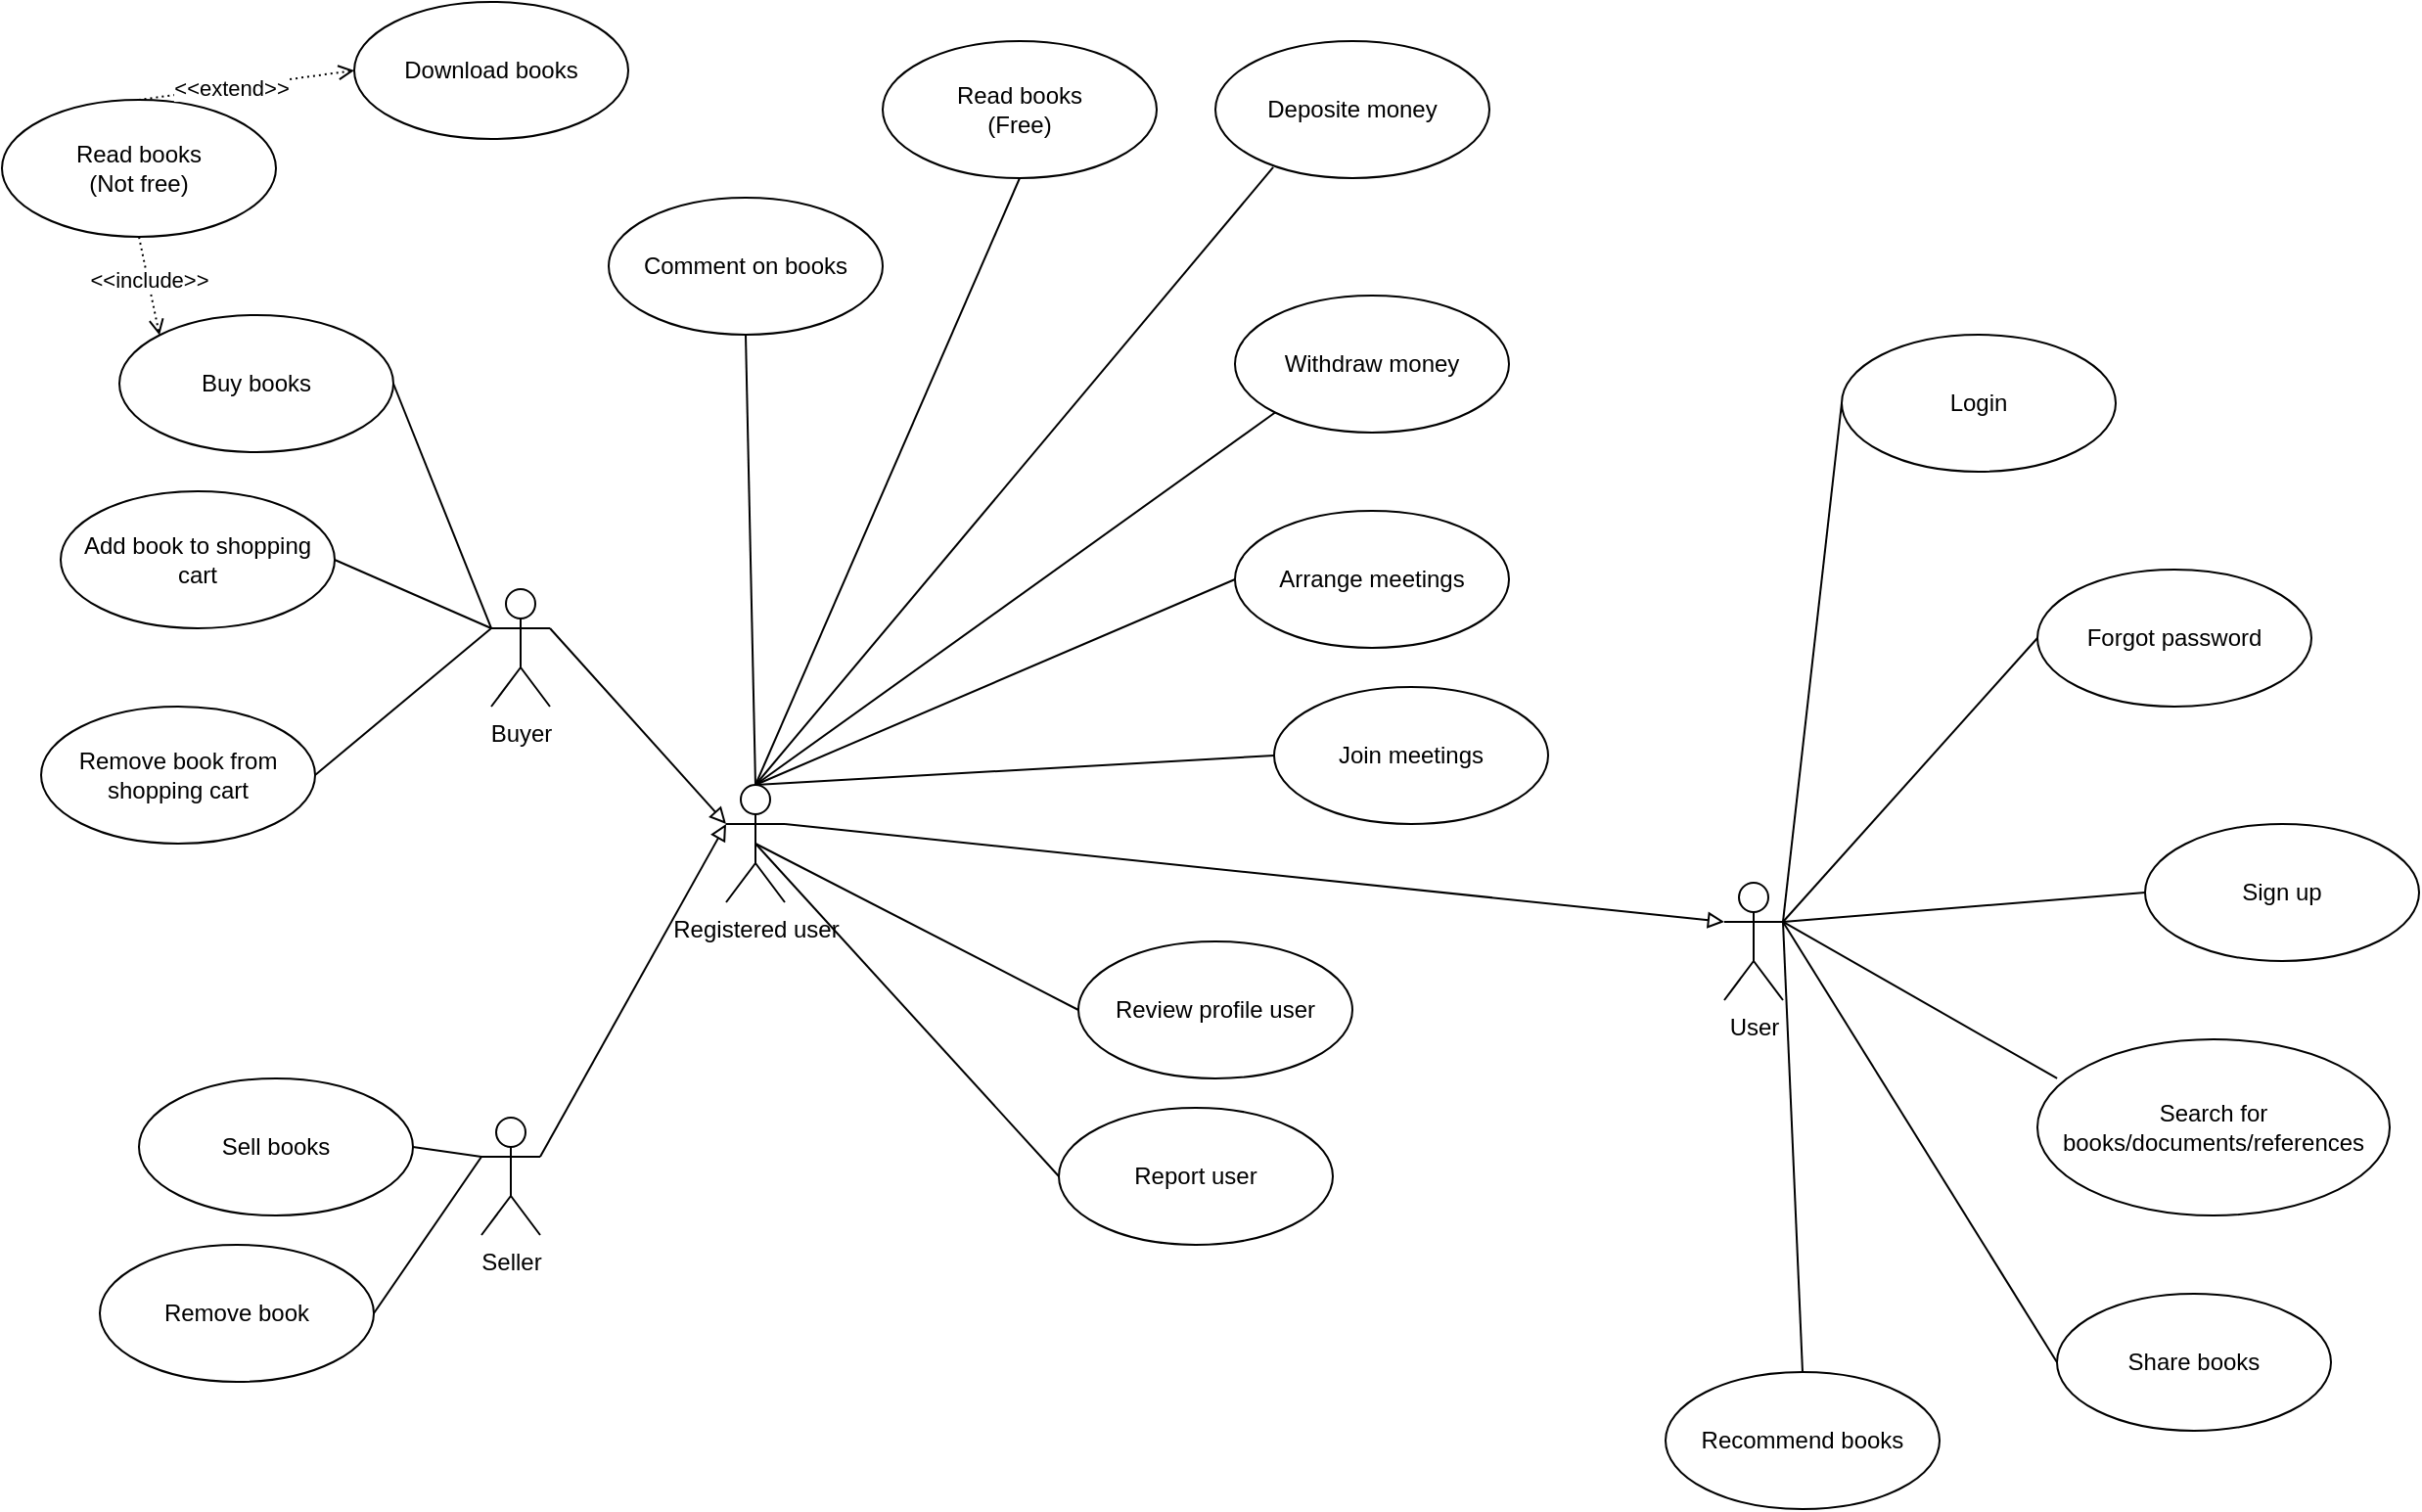 <mxfile version="22.1.0" type="google">
  <diagram name="Page-1" id="3DCe_LU1ckT0xYhO1zYa">
    <mxGraphModel grid="1" page="1" gridSize="10" guides="1" tooltips="1" connect="1" arrows="1" fold="1" pageScale="1" pageWidth="850" pageHeight="1100" math="0" shadow="0">
      <root>
        <mxCell id="0" />
        <mxCell id="1" parent="0" />
        <mxCell id="3NocxtiECjUPFAUY417Z-1" value="User" style="shape=umlActor;verticalLabelPosition=bottom;verticalAlign=top;html=1;outlineConnect=0;" vertex="1" parent="1">
          <mxGeometry x="920" y="460" width="30" height="60" as="geometry" />
        </mxCell>
        <mxCell id="3NocxtiECjUPFAUY417Z-3" value="Search for books/documents/references" style="ellipse;whiteSpace=wrap;html=1;" vertex="1" parent="1">
          <mxGeometry x="1080" y="540" width="180" height="90" as="geometry" />
        </mxCell>
        <mxCell id="3NocxtiECjUPFAUY417Z-7" value="Forgot password" style="ellipse;whiteSpace=wrap;html=1;" vertex="1" parent="1">
          <mxGeometry x="1080" y="300" width="140" height="70" as="geometry" />
        </mxCell>
        <mxCell id="3NocxtiECjUPFAUY417Z-8" value="Login" style="ellipse;whiteSpace=wrap;html=1;" vertex="1" parent="1">
          <mxGeometry x="980" y="180" width="140" height="70" as="geometry" />
        </mxCell>
        <mxCell id="3NocxtiECjUPFAUY417Z-9" value="Sign up" style="ellipse;whiteSpace=wrap;html=1;" vertex="1" parent="1">
          <mxGeometry x="1135" y="430" width="140" height="70" as="geometry" />
        </mxCell>
        <mxCell id="3NocxtiECjUPFAUY417Z-11" value="Withdraw money" style="ellipse;whiteSpace=wrap;html=1;" vertex="1" parent="1">
          <mxGeometry x="670" y="160" width="140" height="70" as="geometry" />
        </mxCell>
        <mxCell id="3NocxtiECjUPFAUY417Z-12" value="Sell books" style="ellipse;whiteSpace=wrap;html=1;" vertex="1" parent="1">
          <mxGeometry x="110" y="560" width="140" height="70" as="geometry" />
        </mxCell>
        <mxCell id="3NocxtiECjUPFAUY417Z-13" value="Deposite money" style="ellipse;whiteSpace=wrap;html=1;" vertex="1" parent="1">
          <mxGeometry x="660" y="30" width="140" height="70" as="geometry" />
        </mxCell>
        <mxCell id="3NocxtiECjUPFAUY417Z-14" value="Buy books" style="ellipse;whiteSpace=wrap;html=1;" vertex="1" parent="1">
          <mxGeometry x="100" y="170" width="140" height="70" as="geometry" />
        </mxCell>
        <mxCell id="3NocxtiECjUPFAUY417Z-15" value="Recommend books" style="ellipse;whiteSpace=wrap;html=1;" vertex="1" parent="1">
          <mxGeometry x="890" y="710" width="140" height="70" as="geometry" />
        </mxCell>
        <mxCell id="3NocxtiECjUPFAUY417Z-16" value="Seller" style="shape=umlActor;html=1;verticalLabelPosition=bottom;verticalAlign=top;align=center;" vertex="1" parent="1">
          <mxGeometry x="285" y="580" width="30" height="60" as="geometry" />
        </mxCell>
        <mxCell id="3NocxtiECjUPFAUY417Z-17" value="Buyer" style="shape=umlActor;html=1;verticalLabelPosition=bottom;verticalAlign=top;align=center;" vertex="1" parent="1">
          <mxGeometry x="290" y="310" width="30" height="60" as="geometry" />
        </mxCell>
        <mxCell id="3NocxtiECjUPFAUY417Z-18" value="Registered user" style="shape=umlActor;html=1;verticalLabelPosition=bottom;verticalAlign=top;align=center;" vertex="1" parent="1">
          <mxGeometry x="410" y="410" width="30" height="60" as="geometry" />
        </mxCell>
        <mxCell id="3NocxtiECjUPFAUY417Z-20" value="" style="endArrow=none;html=1;rounded=0;entryX=1;entryY=0.333;entryDx=0;entryDy=0;exitX=0;exitY=0.5;exitDx=0;exitDy=0;entryPerimeter=0;" edge="1" parent="1" source="3NocxtiECjUPFAUY417Z-7" target="3NocxtiECjUPFAUY417Z-1">
          <mxGeometry width="50" height="50" relative="1" as="geometry">
            <mxPoint x="615" y="440" as="sourcePoint" />
            <mxPoint x="715" y="675" as="targetPoint" />
          </mxGeometry>
        </mxCell>
        <mxCell id="3NocxtiECjUPFAUY417Z-21" value="" style="endArrow=none;html=1;rounded=0;entryX=1;entryY=0.333;entryDx=0;entryDy=0;exitX=0;exitY=0.5;exitDx=0;exitDy=0;entryPerimeter=0;" edge="1" parent="1" source="3NocxtiECjUPFAUY417Z-8" target="3NocxtiECjUPFAUY417Z-1">
          <mxGeometry width="50" height="50" relative="1" as="geometry">
            <mxPoint x="690" y="340" as="sourcePoint" />
            <mxPoint x="790" y="575" as="targetPoint" />
          </mxGeometry>
        </mxCell>
        <mxCell id="3NocxtiECjUPFAUY417Z-22" value="" style="endArrow=none;html=1;rounded=0;entryX=1;entryY=0.333;entryDx=0;entryDy=0;exitX=0;exitY=0.5;exitDx=0;exitDy=0;entryPerimeter=0;" edge="1" parent="1" source="3NocxtiECjUPFAUY417Z-9" target="3NocxtiECjUPFAUY417Z-1">
          <mxGeometry width="50" height="50" relative="1" as="geometry">
            <mxPoint x="785" y="280" as="sourcePoint" />
            <mxPoint x="885" y="515" as="targetPoint" />
          </mxGeometry>
        </mxCell>
        <mxCell id="3NocxtiECjUPFAUY417Z-23" value="" style="endArrow=none;html=1;rounded=0;entryX=0.5;entryY=1;entryDx=0;entryDy=0;exitX=0;exitY=0;exitDx=0;exitDy=0;dashed=1;dashPattern=1 2;strokeColor=#000000;startArrow=open;startFill=0;" edge="1" parent="1" source="3NocxtiECjUPFAUY417Z-14" target="J7CmLcKP3jn_-lpBZ1E7-14">
          <mxGeometry width="50" height="50" relative="1" as="geometry">
            <mxPoint x="570" y="460" as="sourcePoint" />
            <mxPoint x="81.18" y="210.7" as="targetPoint" />
          </mxGeometry>
        </mxCell>
        <mxCell id="J7CmLcKP3jn_-lpBZ1E7-8" value="&amp;lt;&amp;lt;include&amp;gt;&amp;gt;" style="edgeLabel;html=1;align=center;verticalAlign=middle;resizable=0;points=[];" connectable="0" vertex="1" parent="3NocxtiECjUPFAUY417Z-23">
          <mxGeometry x="0.14" relative="1" as="geometry">
            <mxPoint as="offset" />
          </mxGeometry>
        </mxCell>
        <mxCell id="3NocxtiECjUPFAUY417Z-24" value="" style="endArrow=none;html=1;rounded=0;entryX=0;entryY=0.333;entryDx=0;entryDy=0;exitX=1;exitY=0.5;exitDx=0;exitDy=0;entryPerimeter=0;" edge="1" parent="1" source="3NocxtiECjUPFAUY417Z-14" target="3NocxtiECjUPFAUY417Z-17">
          <mxGeometry width="50" height="50" relative="1" as="geometry">
            <mxPoint x="210" y="370" as="sourcePoint" />
            <mxPoint x="310" y="605" as="targetPoint" />
          </mxGeometry>
        </mxCell>
        <mxCell id="3NocxtiECjUPFAUY417Z-25" value="" style="endArrow=none;html=1;rounded=0;entryX=0.056;entryY=0.222;entryDx=0;entryDy=0;exitX=1;exitY=0.333;exitDx=0;exitDy=0;exitPerimeter=0;entryPerimeter=0;" edge="1" parent="1" source="3NocxtiECjUPFAUY417Z-1" target="3NocxtiECjUPFAUY417Z-3">
          <mxGeometry width="50" height="50" relative="1" as="geometry">
            <mxPoint x="690" y="610" as="sourcePoint" />
            <mxPoint x="790" y="845" as="targetPoint" />
          </mxGeometry>
        </mxCell>
        <mxCell id="3NocxtiECjUPFAUY417Z-31" value="" style="endArrow=none;html=1;rounded=0;exitX=0;exitY=0.333;exitDx=0;exitDy=0;exitPerimeter=0;entryX=1;entryY=0.333;entryDx=0;entryDy=0;entryPerimeter=0;startArrow=block;startFill=0;" edge="1" parent="1" source="3NocxtiECjUPFAUY417Z-18" target="3NocxtiECjUPFAUY417Z-16">
          <mxGeometry width="50" height="50" relative="1" as="geometry">
            <mxPoint x="770" y="720" as="sourcePoint" />
            <mxPoint x="870" y="955" as="targetPoint" />
          </mxGeometry>
        </mxCell>
        <mxCell id="3NocxtiECjUPFAUY417Z-32" value="" style="endArrow=none;html=1;rounded=0;exitX=0;exitY=0.333;exitDx=0;exitDy=0;exitPerimeter=0;entryX=1;entryY=0.333;entryDx=0;entryDy=0;entryPerimeter=0;startArrow=block;startFill=0;" edge="1" parent="1" source="3NocxtiECjUPFAUY417Z-18" target="3NocxtiECjUPFAUY417Z-17">
          <mxGeometry width="50" height="50" relative="1" as="geometry">
            <mxPoint x="520" y="625" as="sourcePoint" />
            <mxPoint x="830" y="795" as="targetPoint" />
          </mxGeometry>
        </mxCell>
        <mxCell id="3NocxtiECjUPFAUY417Z-33" value="" style="endArrow=none;html=1;rounded=0;entryX=1;entryY=0.333;entryDx=0;entryDy=0;exitX=0;exitY=0.333;exitDx=0;exitDy=0;exitPerimeter=0;entryPerimeter=0;startArrow=block;startFill=0;" edge="1" parent="1" source="3NocxtiECjUPFAUY417Z-1" target="3NocxtiECjUPFAUY417Z-18">
          <mxGeometry width="50" height="50" relative="1" as="geometry">
            <mxPoint x="890" y="595" as="sourcePoint" />
            <mxPoint x="990" y="830" as="targetPoint" />
          </mxGeometry>
        </mxCell>
        <mxCell id="3NocxtiECjUPFAUY417Z-40" value="" style="endArrow=none;html=1;rounded=0;entryX=0.5;entryY=0;entryDx=0;entryDy=0;exitX=0;exitY=1;exitDx=0;exitDy=0;entryPerimeter=0;" edge="1" parent="1" source="3NocxtiECjUPFAUY417Z-11" target="3NocxtiECjUPFAUY417Z-18">
          <mxGeometry width="50" height="50" relative="1" as="geometry">
            <mxPoint x="960" y="110" as="sourcePoint" />
            <mxPoint x="1060" y="345" as="targetPoint" />
          </mxGeometry>
        </mxCell>
        <mxCell id="3NocxtiECjUPFAUY417Z-41" value="" style="endArrow=none;html=1;rounded=0;entryX=0.5;entryY=0;entryDx=0;entryDy=0;exitX=0.211;exitY=0.921;exitDx=0;exitDy=0;exitPerimeter=0;entryPerimeter=0;" edge="1" parent="1" source="3NocxtiECjUPFAUY417Z-13" target="3NocxtiECjUPFAUY417Z-18">
          <mxGeometry width="50" height="50" relative="1" as="geometry">
            <mxPoint x="650" y="210" as="sourcePoint" />
            <mxPoint x="750" y="445" as="targetPoint" />
          </mxGeometry>
        </mxCell>
        <mxCell id="3NocxtiECjUPFAUY417Z-42" value="" style="endArrow=none;html=1;rounded=0;entryX=0;entryY=0.333;entryDx=0;entryDy=0;exitX=1;exitY=0.5;exitDx=0;exitDy=0;entryPerimeter=0;" edge="1" parent="1" source="3NocxtiECjUPFAUY417Z-12" target="3NocxtiECjUPFAUY417Z-16">
          <mxGeometry width="50" height="50" relative="1" as="geometry">
            <mxPoint x="250" y="660" as="sourcePoint" />
            <mxPoint x="350" y="895" as="targetPoint" />
          </mxGeometry>
        </mxCell>
        <mxCell id="J7CmLcKP3jn_-lpBZ1E7-10" value="Comment on books" style="ellipse;whiteSpace=wrap;html=1;" vertex="1" parent="1">
          <mxGeometry x="350" y="110" width="140" height="70" as="geometry" />
        </mxCell>
        <mxCell id="J7CmLcKP3jn_-lpBZ1E7-14" value="Read books&lt;br&gt;(Not free)" style="ellipse;whiteSpace=wrap;html=1;" vertex="1" parent="1">
          <mxGeometry x="40" y="60" width="140" height="70" as="geometry" />
        </mxCell>
        <mxCell id="J7CmLcKP3jn_-lpBZ1E7-16" value="Read books&lt;br&gt;(Free)" style="ellipse;whiteSpace=wrap;html=1;" vertex="1" parent="1">
          <mxGeometry x="490" y="30" width="140" height="70" as="geometry" />
        </mxCell>
        <mxCell id="J7CmLcKP3jn_-lpBZ1E7-19" value="" style="endArrow=none;html=1;rounded=0;entryX=0.5;entryY=0;entryDx=0;entryDy=0;exitX=0.5;exitY=1;exitDx=0;exitDy=0;entryPerimeter=0;" edge="1" parent="1" source="J7CmLcKP3jn_-lpBZ1E7-16" target="3NocxtiECjUPFAUY417Z-18">
          <mxGeometry width="50" height="50" relative="1" as="geometry">
            <mxPoint x="535" y="220" as="sourcePoint" />
            <mxPoint x="360" y="346" as="targetPoint" />
          </mxGeometry>
        </mxCell>
        <mxCell id="J7CmLcKP3jn_-lpBZ1E7-20" value="" style="endArrow=none;html=1;rounded=0;entryX=0.5;entryY=0;entryDx=0;entryDy=0;exitX=0.5;exitY=1;exitDx=0;exitDy=0;entryPerimeter=0;" edge="1" parent="1" source="J7CmLcKP3jn_-lpBZ1E7-10" target="3NocxtiECjUPFAUY417Z-18">
          <mxGeometry width="50" height="50" relative="1" as="geometry">
            <mxPoint x="540" y="230" as="sourcePoint" />
            <mxPoint x="435" y="420" as="targetPoint" />
          </mxGeometry>
        </mxCell>
        <mxCell id="J7CmLcKP3jn_-lpBZ1E7-21" value="" style="endArrow=none;html=1;rounded=0;exitX=1;exitY=0.333;exitDx=0;exitDy=0;exitPerimeter=0;entryX=0;entryY=0.5;entryDx=0;entryDy=0;" edge="1" parent="1" source="3NocxtiECjUPFAUY417Z-1" target="J7CmLcKP3jn_-lpBZ1E7-22">
          <mxGeometry width="50" height="50" relative="1" as="geometry">
            <mxPoint x="620" y="490" as="sourcePoint" />
            <mxPoint x="730" y="720" as="targetPoint" />
          </mxGeometry>
        </mxCell>
        <mxCell id="J7CmLcKP3jn_-lpBZ1E7-22" value="Share books" style="ellipse;whiteSpace=wrap;html=1;" vertex="1" parent="1">
          <mxGeometry x="1090" y="670" width="140" height="70" as="geometry" />
        </mxCell>
        <mxCell id="J7CmLcKP3jn_-lpBZ1E7-25" value="" style="endArrow=none;html=1;rounded=0;entryX=0.5;entryY=0;entryDx=0;entryDy=0;entryPerimeter=0;exitX=0;exitY=0.5;exitDx=0;exitDy=0;" edge="1" parent="1" source="J7CmLcKP3jn_-lpBZ1E7-26" target="3NocxtiECjUPFAUY417Z-18">
          <mxGeometry width="50" height="50" relative="1" as="geometry">
            <mxPoint x="720" y="350" as="sourcePoint" />
            <mxPoint x="435" y="420" as="targetPoint" />
          </mxGeometry>
        </mxCell>
        <mxCell id="J7CmLcKP3jn_-lpBZ1E7-26" value="Arrange meetings" style="ellipse;whiteSpace=wrap;html=1;" vertex="1" parent="1">
          <mxGeometry x="670" y="270" width="140" height="70" as="geometry" />
        </mxCell>
        <mxCell id="J7CmLcKP3jn_-lpBZ1E7-27" value="Join meetings" style="ellipse;whiteSpace=wrap;html=1;" vertex="1" parent="1">
          <mxGeometry x="690" y="360" width="140" height="70" as="geometry" />
        </mxCell>
        <mxCell id="J7CmLcKP3jn_-lpBZ1E7-28" value="" style="endArrow=none;html=1;rounded=0;entryX=0.5;entryY=0;entryDx=0;entryDy=0;entryPerimeter=0;exitX=0;exitY=0.5;exitDx=0;exitDy=0;" edge="1" parent="1" source="J7CmLcKP3jn_-lpBZ1E7-27" target="3NocxtiECjUPFAUY417Z-18">
          <mxGeometry width="50" height="50" relative="1" as="geometry">
            <mxPoint x="680" y="315" as="sourcePoint" />
            <mxPoint x="435" y="420" as="targetPoint" />
          </mxGeometry>
        </mxCell>
        <mxCell id="J7CmLcKP3jn_-lpBZ1E7-32" value="" style="endArrow=none;html=1;rounded=0;entryX=0.5;entryY=0.5;entryDx=0;entryDy=0;entryPerimeter=0;exitX=0;exitY=0.5;exitDx=0;exitDy=0;" edge="1" parent="1" source="J7CmLcKP3jn_-lpBZ1E7-33" target="3NocxtiECjUPFAUY417Z-18">
          <mxGeometry width="50" height="50" relative="1" as="geometry">
            <mxPoint x="590" y="530" as="sourcePoint" />
            <mxPoint x="420" y="445" as="targetPoint" />
          </mxGeometry>
        </mxCell>
        <mxCell id="J7CmLcKP3jn_-lpBZ1E7-33" value="Review profile user" style="ellipse;whiteSpace=wrap;html=1;" vertex="1" parent="1">
          <mxGeometry x="590" y="490" width="140" height="70" as="geometry" />
        </mxCell>
        <mxCell id="J7CmLcKP3jn_-lpBZ1E7-34" value="" style="endArrow=none;html=1;rounded=0;entryX=0.5;entryY=0.5;entryDx=0;entryDy=0;entryPerimeter=0;exitX=0;exitY=0.5;exitDx=0;exitDy=0;" edge="1" parent="1" source="J7CmLcKP3jn_-lpBZ1E7-35" target="3NocxtiECjUPFAUY417Z-18">
          <mxGeometry width="50" height="50" relative="1" as="geometry">
            <mxPoint x="570" y="600" as="sourcePoint" />
            <mxPoint x="425" y="440" as="targetPoint" />
          </mxGeometry>
        </mxCell>
        <mxCell id="J7CmLcKP3jn_-lpBZ1E7-35" value="Report user" style="ellipse;whiteSpace=wrap;html=1;" vertex="1" parent="1">
          <mxGeometry x="580" y="575" width="140" height="70" as="geometry" />
        </mxCell>
        <mxCell id="J7CmLcKP3jn_-lpBZ1E7-37" value="Add book to shopping cart" style="ellipse;whiteSpace=wrap;html=1;" vertex="1" parent="1">
          <mxGeometry x="70" y="260" width="140" height="70" as="geometry" />
        </mxCell>
        <mxCell id="J7CmLcKP3jn_-lpBZ1E7-38" value="Remove book from shopping cart" style="ellipse;whiteSpace=wrap;html=1;" vertex="1" parent="1">
          <mxGeometry x="60" y="370" width="140" height="70" as="geometry" />
        </mxCell>
        <mxCell id="J7CmLcKP3jn_-lpBZ1E7-39" value="" style="endArrow=none;html=1;rounded=0;entryX=0;entryY=0.333;entryDx=0;entryDy=0;exitX=1;exitY=0.5;exitDx=0;exitDy=0;entryPerimeter=0;" edge="1" parent="1" source="J7CmLcKP3jn_-lpBZ1E7-37" target="3NocxtiECjUPFAUY417Z-17">
          <mxGeometry width="50" height="50" relative="1" as="geometry">
            <mxPoint x="220" y="300" as="sourcePoint" />
            <mxPoint x="270" y="425" as="targetPoint" />
          </mxGeometry>
        </mxCell>
        <mxCell id="J7CmLcKP3jn_-lpBZ1E7-40" value="" style="endArrow=none;html=1;rounded=0;entryX=0;entryY=0.333;entryDx=0;entryDy=0;exitX=1;exitY=0.5;exitDx=0;exitDy=0;entryPerimeter=0;" edge="1" parent="1" source="J7CmLcKP3jn_-lpBZ1E7-38" target="3NocxtiECjUPFAUY417Z-17">
          <mxGeometry width="50" height="50" relative="1" as="geometry">
            <mxPoint x="205" y="387.5" as="sourcePoint" />
            <mxPoint x="285" y="422.5" as="targetPoint" />
          </mxGeometry>
        </mxCell>
        <mxCell id="J7CmLcKP3jn_-lpBZ1E7-41" value="Remove book" style="ellipse;whiteSpace=wrap;html=1;" vertex="1" parent="1">
          <mxGeometry x="90" y="645" width="140" height="70" as="geometry" />
        </mxCell>
        <mxCell id="J7CmLcKP3jn_-lpBZ1E7-45" value="" style="endArrow=none;html=1;rounded=0;entryX=0;entryY=0.333;entryDx=0;entryDy=0;exitX=1;exitY=0.5;exitDx=0;exitDy=0;entryPerimeter=0;" edge="1" parent="1" source="J7CmLcKP3jn_-lpBZ1E7-41" target="3NocxtiECjUPFAUY417Z-16">
          <mxGeometry width="50" height="50" relative="1" as="geometry">
            <mxPoint x="260" y="605" as="sourcePoint" />
            <mxPoint x="295" y="610" as="targetPoint" />
          </mxGeometry>
        </mxCell>
        <mxCell id="J7CmLcKP3jn_-lpBZ1E7-46" value="Download books" style="ellipse;whiteSpace=wrap;html=1;" vertex="1" parent="1">
          <mxGeometry x="220" y="10" width="140" height="70" as="geometry" />
        </mxCell>
        <mxCell id="J7CmLcKP3jn_-lpBZ1E7-49" value="" style="endArrow=none;html=1;rounded=0;entryX=0.5;entryY=0;entryDx=0;entryDy=0;exitX=0;exitY=0.5;exitDx=0;exitDy=0;dashed=1;dashPattern=1 2;strokeColor=#000000;startArrow=open;startFill=0;" edge="1" parent="1" source="J7CmLcKP3jn_-lpBZ1E7-46" target="J7CmLcKP3jn_-lpBZ1E7-14">
          <mxGeometry width="50" height="50" relative="1" as="geometry">
            <mxPoint x="135.5" y="60" as="sourcePoint" />
            <mxPoint x="124.5" y="10" as="targetPoint" />
          </mxGeometry>
        </mxCell>
        <mxCell id="J7CmLcKP3jn_-lpBZ1E7-50" value="&amp;lt;&amp;lt;extend&amp;gt;&amp;gt;" style="edgeLabel;html=1;align=center;verticalAlign=middle;resizable=0;points=[];" connectable="0" vertex="1" parent="J7CmLcKP3jn_-lpBZ1E7-49">
          <mxGeometry x="0.14" relative="1" as="geometry">
            <mxPoint as="offset" />
          </mxGeometry>
        </mxCell>
        <mxCell id="K6xVMrOVG1CAJ2G3H7Cz-1" value="" style="endArrow=none;html=1;rounded=0;entryX=0.5;entryY=0;entryDx=0;entryDy=0;" edge="1" parent="1" target="3NocxtiECjUPFAUY417Z-15">
          <mxGeometry width="50" height="50" relative="1" as="geometry">
            <mxPoint x="950" y="480" as="sourcePoint" />
            <mxPoint x="1100" y="715" as="targetPoint" />
          </mxGeometry>
        </mxCell>
      </root>
    </mxGraphModel>
  </diagram>
</mxfile>

